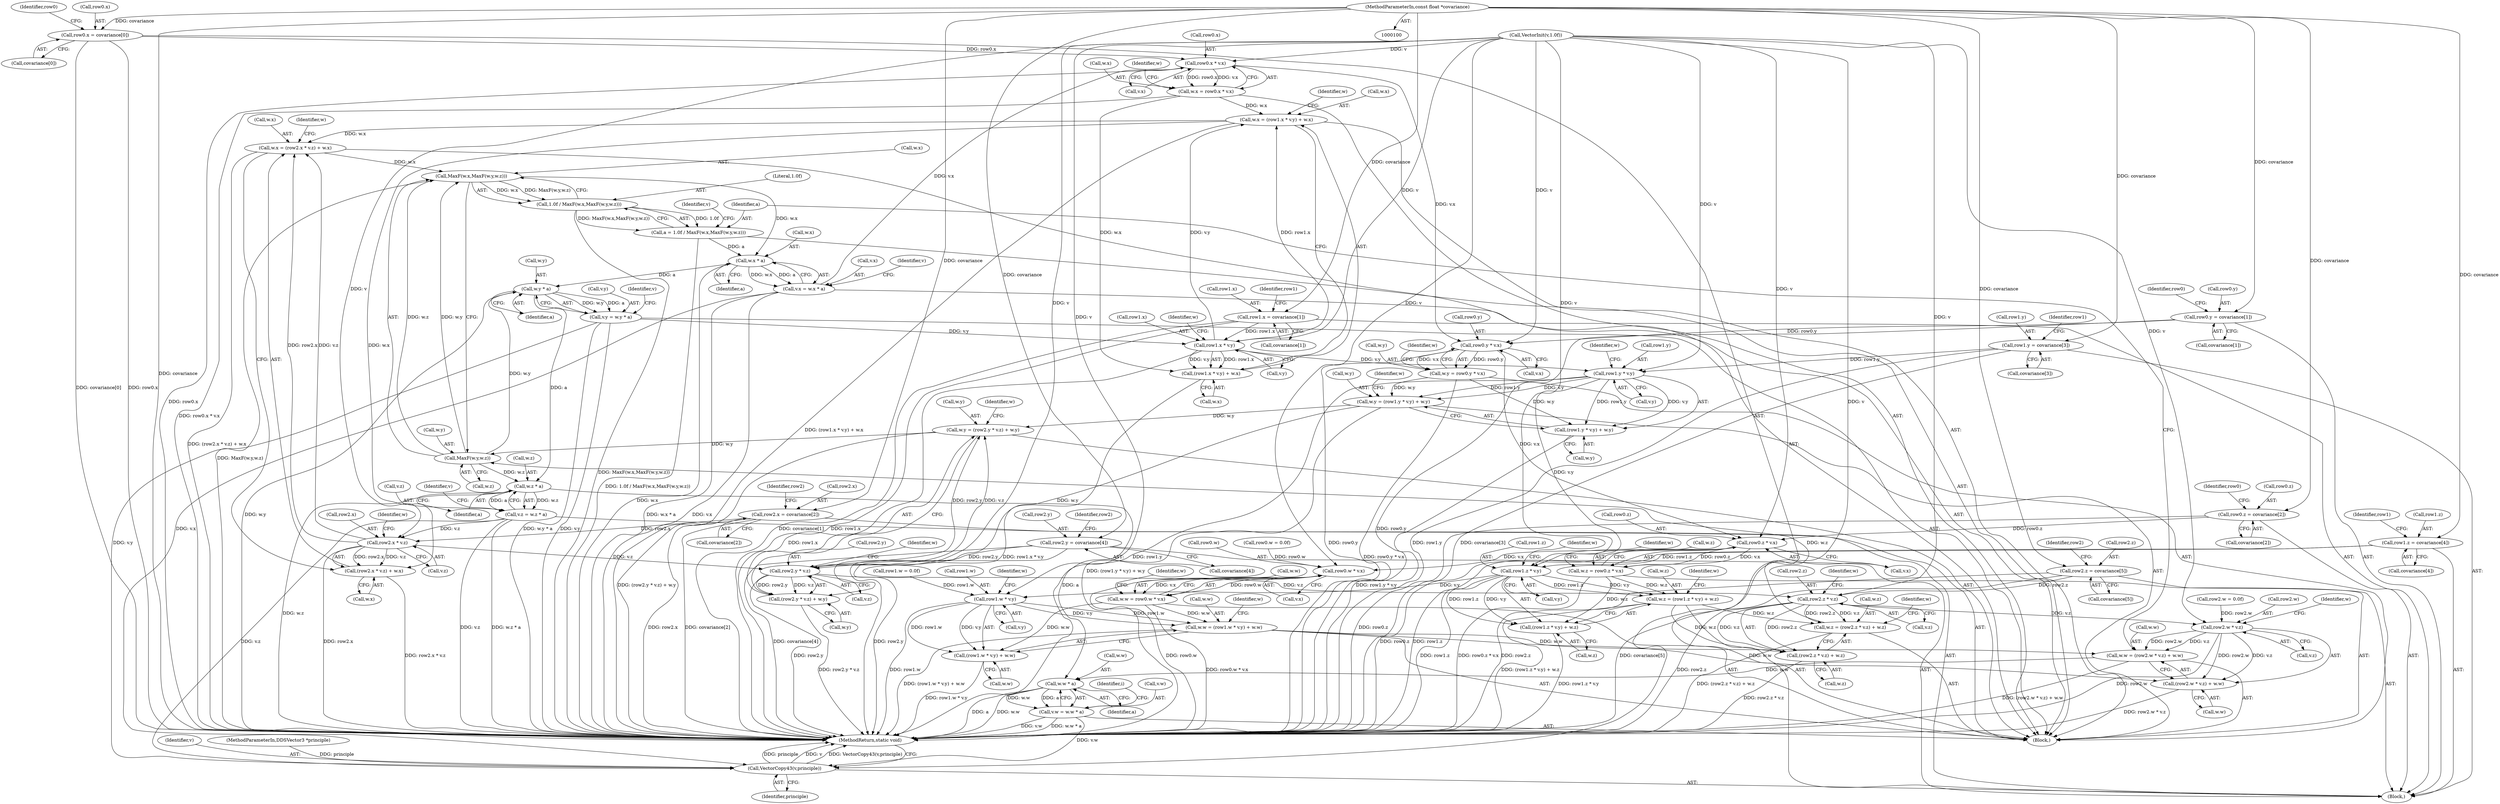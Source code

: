 digraph "1_ImageMagick_d7325bac173492b358417a0ad49fabad44447d52@pointer" {
"1000101" [label="(MethodParameterIn,const float *covariance)"];
"1000109" [label="(Call,row0.x = covariance[0])"];
"1000206" [label="(Call,row0.x * v.x)"];
"1000202" [label="(Call,w.x = row0.x * v.x)"];
"1000246" [label="(Call,w.x = (row1.x * v.y) + w.x)"];
"1000306" [label="(Call,w.x = (row2.x * v.z) + w.x)"];
"1000370" [label="(Call,MaxF(w.x,MaxF(w.y,w.z)))"];
"1000368" [label="(Call,1.0f / MaxF(w.x,MaxF(w.y,w.z)))"];
"1000366" [label="(Call,a = 1.0f / MaxF(w.x,MaxF(w.y,w.z)))"];
"1000385" [label="(Call,w.x * a)"];
"1000381" [label="(Call,v.x = w.x * a)"];
"1000417" [label="(Call,VectorCopy43(v,principle))"];
"1000394" [label="(Call,w.y * a)"];
"1000390" [label="(Call,v.y = w.y * a)"];
"1000251" [label="(Call,row1.x * v.y)"];
"1000250" [label="(Call,(row1.x * v.y) + w.x)"];
"1000266" [label="(Call,row1.y * v.y)"];
"1000261" [label="(Call,w.y = (row1.y * v.y) + w.y)"];
"1000321" [label="(Call,w.y = (row2.y * v.z) + w.y)"];
"1000374" [label="(Call,MaxF(w.y,w.z))"];
"1000403" [label="(Call,w.z * a)"];
"1000399" [label="(Call,v.z = w.z * a)"];
"1000311" [label="(Call,row2.x * v.z)"];
"1000310" [label="(Call,(row2.x * v.z) + w.x)"];
"1000326" [label="(Call,row2.y * v.z)"];
"1000325" [label="(Call,(row2.y * v.z) + w.y)"];
"1000341" [label="(Call,row2.z * v.z)"];
"1000336" [label="(Call,w.z = (row2.z * v.z) + w.z)"];
"1000340" [label="(Call,(row2.z * v.z) + w.z)"];
"1000356" [label="(Call,row2.w * v.z)"];
"1000351" [label="(Call,w.w = (row2.w * v.z) + w.w)"];
"1000412" [label="(Call,w.w * a)"];
"1000408" [label="(Call,v.w = w.w * a)"];
"1000355" [label="(Call,(row2.w * v.z) + w.w)"];
"1000265" [label="(Call,(row1.y * v.y) + w.y)"];
"1000281" [label="(Call,row1.z * v.y)"];
"1000276" [label="(Call,w.z = (row1.z * v.y) + w.z)"];
"1000280" [label="(Call,(row1.z * v.y) + w.z)"];
"1000296" [label="(Call,row1.w * v.y)"];
"1000291" [label="(Call,w.w = (row1.w * v.y) + w.w)"];
"1000295" [label="(Call,(row1.w * v.y) + w.w)"];
"1000217" [label="(Call,row0.y * v.x)"];
"1000213" [label="(Call,w.y = row0.y * v.x)"];
"1000228" [label="(Call,row0.z * v.x)"];
"1000224" [label="(Call,w.z = row0.z * v.x)"];
"1000239" [label="(Call,row0.w * v.x)"];
"1000235" [label="(Call,w.w = row0.w * v.x)"];
"1000116" [label="(Call,row0.y = covariance[1])"];
"1000123" [label="(Call,row0.z = covariance[2])"];
"1000135" [label="(Call,row1.x = covariance[1])"];
"1000142" [label="(Call,row1.y = covariance[3])"];
"1000149" [label="(Call,row1.z = covariance[4])"];
"1000161" [label="(Call,row2.x = covariance[2])"];
"1000168" [label="(Call,row2.y = covariance[4])"];
"1000175" [label="(Call,row2.z = covariance[5])"];
"1000224" [label="(Call,w.z = row0.z * v.x)"];
"1000400" [label="(Call,v.z)"];
"1000124" [label="(Call,row0.z)"];
"1000177" [label="(Identifier,row2)"];
"1000385" [label="(Call,w.x * a)"];
"1000226" [label="(Identifier,w)"];
"1000277" [label="(Call,w.z)"];
"1000420" [label="(MethodReturn,static void)"];
"1000118" [label="(Identifier,row0)"];
"1000367" [label="(Identifier,a)"];
"1000252" [label="(Call,row1.x)"];
"1000416" [label="(Identifier,a)"];
"1000203" [label="(Call,w.x)"];
"1000399" [label="(Call,v.z = w.z * a)"];
"1000386" [label="(Call,w.x)"];
"1000357" [label="(Call,row2.w)"];
"1000187" [label="(Call,VectorInit(v,1.0f))"];
"1000250" [label="(Call,(row1.x * v.y) + w.x)"];
"1000417" [label="(Call,VectorCopy43(v,principle))"];
"1000369" [label="(Literal,1.0f)"];
"1000127" [label="(Call,covariance[2])"];
"1000364" [label="(Identifier,w)"];
"1000213" [label="(Call,w.y = row0.y * v.x)"];
"1000375" [label="(Call,w.y)"];
"1000135" [label="(Call,row1.x = covariance[1])"];
"1000139" [label="(Call,covariance[1])"];
"1000175" [label="(Call,row2.z = covariance[5])"];
"1000371" [label="(Call,w.x)"];
"1000312" [label="(Call,row2.x)"];
"1000297" [label="(Call,row1.w)"];
"1000109" [label="(Call,row0.x = covariance[0])"];
"1000132" [label="(Identifier,row0)"];
"1000325" [label="(Call,(row2.y * v.z) + w.y)"];
"1000225" [label="(Call,w.z)"];
"1000308" [label="(Identifier,w)"];
"1000355" [label="(Call,(row2.w * v.z) + w.w)"];
"1000172" [label="(Call,covariance[4])"];
"1000246" [label="(Call,w.x = (row1.x * v.y) + w.x)"];
"1000404" [label="(Call,w.z)"];
"1000322" [label="(Call,w.y)"];
"1000179" [label="(Call,covariance[5])"];
"1000270" [label="(Call,v.y)"];
"1000199" [label="(Block,)"];
"1000165" [label="(Call,covariance[2])"];
"1000116" [label="(Call,row0.y = covariance[1])"];
"1000258" [label="(Call,w.x)"];
"1000330" [label="(Call,v.z)"];
"1000336" [label="(Call,w.z = (row2.z * v.z) + w.z)"];
"1000265" [label="(Call,(row1.y * v.y) + w.y)"];
"1000366" [label="(Call,a = 1.0f / MaxF(w.x,MaxF(w.y,w.z)))"];
"1000168" [label="(Call,row2.y = covariance[4])"];
"1000123" [label="(Call,row0.z = covariance[2])"];
"1000381" [label="(Call,v.x = w.x * a)"];
"1000333" [label="(Call,w.y)"];
"1000198" [label="(Identifier,i)"];
"1000261" [label="(Call,w.y = (row1.y * v.y) + w.y)"];
"1000120" [label="(Call,covariance[1])"];
"1000162" [label="(Call,row2.x)"];
"1000217" [label="(Call,row0.y * v.x)"];
"1000418" [label="(Identifier,v)"];
"1000327" [label="(Call,row2.y)"];
"1000392" [label="(Identifier,v)"];
"1000419" [label="(Identifier,principle)"];
"1000341" [label="(Call,row2.z * v.z)"];
"1000410" [label="(Identifier,v)"];
"1000229" [label="(Call,row0.z)"];
"1000144" [label="(Identifier,row1)"];
"1000345" [label="(Call,v.z)"];
"1000259" [label="(Identifier,w)"];
"1000117" [label="(Call,row0.y)"];
"1000382" [label="(Call,v.x)"];
"1000235" [label="(Call,w.w = row0.w * v.x)"];
"1000306" [label="(Call,w.x = (row2.x * v.z) + w.x)"];
"1000323" [label="(Identifier,w)"];
"1000326" [label="(Call,row2.y * v.z)"];
"1000352" [label="(Call,w.w)"];
"1000282" [label="(Call,row1.z)"];
"1000228" [label="(Call,row0.z * v.x)"];
"1000102" [label="(MethodParameterIn,DDSVector3 *principle)"];
"1000153" [label="(Call,covariance[4])"];
"1000300" [label="(Call,v.y)"];
"1000303" [label="(Call,w.w)"];
"1000412" [label="(Call,w.w * a)"];
"1000232" [label="(Call,v.x)"];
"1000334" [label="(Identifier,w)"];
"1000151" [label="(Identifier,row1)"];
"1000169" [label="(Call,row2.y)"];
"1000263" [label="(Identifier,w)"];
"1000143" [label="(Call,row1.y)"];
"1000161" [label="(Call,row2.x = covariance[2])"];
"1000267" [label="(Call,row1.y)"];
"1000409" [label="(Call,v.w)"];
"1000285" [label="(Call,v.y)"];
"1000291" [label="(Call,w.w = (row1.w * v.y) + w.w)"];
"1000184" [label="(Identifier,row2)"];
"1000383" [label="(Identifier,v)"];
"1000342" [label="(Call,row2.z)"];
"1000337" [label="(Call,w.z)"];
"1000142" [label="(Call,row1.y = covariance[3])"];
"1000292" [label="(Call,w.w)"];
"1000110" [label="(Call,row0.x)"];
"1000266" [label="(Call,row1.y * v.y)"];
"1000315" [label="(Call,v.z)"];
"1000240" [label="(Call,row0.w)"];
"1000248" [label="(Identifier,w)"];
"1000374" [label="(Call,MaxF(w.y,w.z))"];
"1000318" [label="(Call,w.x)"];
"1000363" [label="(Call,w.w)"];
"1000176" [label="(Call,row2.z)"];
"1000407" [label="(Identifier,a)"];
"1000170" [label="(Identifier,row2)"];
"1000146" [label="(Call,covariance[3])"];
"1000351" [label="(Call,w.w = (row2.w * v.z) + w.w)"];
"1000101" [label="(MethodParameterIn,const float *covariance)"];
"1000158" [label="(Identifier,row1)"];
"1000349" [label="(Identifier,w)"];
"1000149" [label="(Call,row1.z = covariance[4])"];
"1000293" [label="(Identifier,w)"];
"1000304" [label="(Identifier,w)"];
"1000401" [label="(Identifier,v)"];
"1000394" [label="(Call,w.y * a)"];
"1000207" [label="(Call,row0.x)"];
"1000276" [label="(Call,w.z = (row1.z * v.y) + w.z)"];
"1000391" [label="(Call,v.y)"];
"1000262" [label="(Call,w.y)"];
"1000255" [label="(Call,v.y)"];
"1000288" [label="(Call,w.z)"];
"1000338" [label="(Identifier,w)"];
"1000378" [label="(Call,w.z)"];
"1000289" [label="(Identifier,w)"];
"1000156" [label="(Call,row1.w = 0.0f)"];
"1000280" [label="(Call,(row1.z * v.y) + w.z)"];
"1000239" [label="(Call,row0.w * v.x)"];
"1000348" [label="(Call,w.z)"];
"1000321" [label="(Call,w.y = (row2.y * v.z) + w.y)"];
"1000150" [label="(Call,row1.z)"];
"1000218" [label="(Call,row0.y)"];
"1000389" [label="(Identifier,a)"];
"1000210" [label="(Call,v.x)"];
"1000368" [label="(Call,1.0f / MaxF(w.x,MaxF(w.y,w.z)))"];
"1000390" [label="(Call,v.y = w.y * a)"];
"1000295" [label="(Call,(row1.w * v.y) + w.w)"];
"1000296" [label="(Call,row1.w * v.y)"];
"1000125" [label="(Identifier,row0)"];
"1000247" [label="(Call,w.x)"];
"1000182" [label="(Call,row2.w = 0.0f)"];
"1000251" [label="(Call,row1.x * v.y)"];
"1000408" [label="(Call,v.w = w.w * a)"];
"1000311" [label="(Call,row2.x * v.z)"];
"1000395" [label="(Call,w.y)"];
"1000214" [label="(Call,w.y)"];
"1000130" [label="(Call,row0.w = 0.0f)"];
"1000281" [label="(Call,row1.z * v.y)"];
"1000236" [label="(Call,w.w)"];
"1000370" [label="(Call,MaxF(w.x,MaxF(w.y,w.z)))"];
"1000413" [label="(Call,w.w)"];
"1000103" [label="(Block,)"];
"1000273" [label="(Call,w.y)"];
"1000356" [label="(Call,row2.w * v.z)"];
"1000221" [label="(Call,v.x)"];
"1000215" [label="(Identifier,w)"];
"1000237" [label="(Identifier,w)"];
"1000206" [label="(Call,row0.x * v.x)"];
"1000319" [label="(Identifier,w)"];
"1000113" [label="(Call,covariance[0])"];
"1000243" [label="(Call,v.x)"];
"1000340" [label="(Call,(row2.z * v.z) + w.z)"];
"1000398" [label="(Identifier,a)"];
"1000360" [label="(Call,v.z)"];
"1000278" [label="(Identifier,w)"];
"1000307" [label="(Call,w.x)"];
"1000353" [label="(Identifier,w)"];
"1000202" [label="(Call,w.x = row0.x * v.x)"];
"1000403" [label="(Call,w.z * a)"];
"1000274" [label="(Identifier,w)"];
"1000310" [label="(Call,(row2.x * v.z) + w.x)"];
"1000136" [label="(Call,row1.x)"];
"1000101" -> "1000100"  [label="AST: "];
"1000101" -> "1000420"  [label="DDG: covariance"];
"1000101" -> "1000109"  [label="DDG: covariance"];
"1000101" -> "1000116"  [label="DDG: covariance"];
"1000101" -> "1000123"  [label="DDG: covariance"];
"1000101" -> "1000135"  [label="DDG: covariance"];
"1000101" -> "1000142"  [label="DDG: covariance"];
"1000101" -> "1000149"  [label="DDG: covariance"];
"1000101" -> "1000161"  [label="DDG: covariance"];
"1000101" -> "1000168"  [label="DDG: covariance"];
"1000101" -> "1000175"  [label="DDG: covariance"];
"1000109" -> "1000103"  [label="AST: "];
"1000109" -> "1000113"  [label="CFG: "];
"1000110" -> "1000109"  [label="AST: "];
"1000113" -> "1000109"  [label="AST: "];
"1000118" -> "1000109"  [label="CFG: "];
"1000109" -> "1000420"  [label="DDG: covariance[0]"];
"1000109" -> "1000420"  [label="DDG: row0.x"];
"1000109" -> "1000206"  [label="DDG: row0.x"];
"1000206" -> "1000202"  [label="AST: "];
"1000206" -> "1000210"  [label="CFG: "];
"1000207" -> "1000206"  [label="AST: "];
"1000210" -> "1000206"  [label="AST: "];
"1000202" -> "1000206"  [label="CFG: "];
"1000206" -> "1000420"  [label="DDG: row0.x"];
"1000206" -> "1000202"  [label="DDG: row0.x"];
"1000206" -> "1000202"  [label="DDG: v.x"];
"1000187" -> "1000206"  [label="DDG: v"];
"1000381" -> "1000206"  [label="DDG: v.x"];
"1000206" -> "1000217"  [label="DDG: v.x"];
"1000202" -> "1000199"  [label="AST: "];
"1000203" -> "1000202"  [label="AST: "];
"1000215" -> "1000202"  [label="CFG: "];
"1000202" -> "1000420"  [label="DDG: row0.x * v.x"];
"1000202" -> "1000246"  [label="DDG: w.x"];
"1000202" -> "1000250"  [label="DDG: w.x"];
"1000246" -> "1000199"  [label="AST: "];
"1000246" -> "1000250"  [label="CFG: "];
"1000247" -> "1000246"  [label="AST: "];
"1000250" -> "1000246"  [label="AST: "];
"1000263" -> "1000246"  [label="CFG: "];
"1000246" -> "1000420"  [label="DDG: (row1.x * v.y) + w.x"];
"1000251" -> "1000246"  [label="DDG: row1.x"];
"1000251" -> "1000246"  [label="DDG: v.y"];
"1000246" -> "1000306"  [label="DDG: w.x"];
"1000246" -> "1000310"  [label="DDG: w.x"];
"1000306" -> "1000199"  [label="AST: "];
"1000306" -> "1000310"  [label="CFG: "];
"1000307" -> "1000306"  [label="AST: "];
"1000310" -> "1000306"  [label="AST: "];
"1000323" -> "1000306"  [label="CFG: "];
"1000306" -> "1000420"  [label="DDG: (row2.x * v.z) + w.x"];
"1000311" -> "1000306"  [label="DDG: row2.x"];
"1000311" -> "1000306"  [label="DDG: v.z"];
"1000306" -> "1000370"  [label="DDG: w.x"];
"1000370" -> "1000368"  [label="AST: "];
"1000370" -> "1000374"  [label="CFG: "];
"1000371" -> "1000370"  [label="AST: "];
"1000374" -> "1000370"  [label="AST: "];
"1000368" -> "1000370"  [label="CFG: "];
"1000370" -> "1000420"  [label="DDG: MaxF(w.y,w.z)"];
"1000370" -> "1000368"  [label="DDG: w.x"];
"1000370" -> "1000368"  [label="DDG: MaxF(w.y,w.z)"];
"1000374" -> "1000370"  [label="DDG: w.y"];
"1000374" -> "1000370"  [label="DDG: w.z"];
"1000370" -> "1000385"  [label="DDG: w.x"];
"1000368" -> "1000366"  [label="AST: "];
"1000369" -> "1000368"  [label="AST: "];
"1000366" -> "1000368"  [label="CFG: "];
"1000368" -> "1000420"  [label="DDG: MaxF(w.x,MaxF(w.y,w.z))"];
"1000368" -> "1000366"  [label="DDG: 1.0f"];
"1000368" -> "1000366"  [label="DDG: MaxF(w.x,MaxF(w.y,w.z))"];
"1000366" -> "1000199"  [label="AST: "];
"1000367" -> "1000366"  [label="AST: "];
"1000383" -> "1000366"  [label="CFG: "];
"1000366" -> "1000420"  [label="DDG: 1.0f / MaxF(w.x,MaxF(w.y,w.z))"];
"1000366" -> "1000385"  [label="DDG: a"];
"1000385" -> "1000381"  [label="AST: "];
"1000385" -> "1000389"  [label="CFG: "];
"1000386" -> "1000385"  [label="AST: "];
"1000389" -> "1000385"  [label="AST: "];
"1000381" -> "1000385"  [label="CFG: "];
"1000385" -> "1000420"  [label="DDG: w.x"];
"1000385" -> "1000381"  [label="DDG: w.x"];
"1000385" -> "1000381"  [label="DDG: a"];
"1000385" -> "1000394"  [label="DDG: a"];
"1000381" -> "1000199"  [label="AST: "];
"1000382" -> "1000381"  [label="AST: "];
"1000392" -> "1000381"  [label="CFG: "];
"1000381" -> "1000420"  [label="DDG: v.x"];
"1000381" -> "1000420"  [label="DDG: w.x * a"];
"1000381" -> "1000417"  [label="DDG: v.x"];
"1000417" -> "1000103"  [label="AST: "];
"1000417" -> "1000419"  [label="CFG: "];
"1000418" -> "1000417"  [label="AST: "];
"1000419" -> "1000417"  [label="AST: "];
"1000420" -> "1000417"  [label="CFG: "];
"1000417" -> "1000420"  [label="DDG: principle"];
"1000417" -> "1000420"  [label="DDG: v"];
"1000417" -> "1000420"  [label="DDG: VectorCopy43(v,principle)"];
"1000187" -> "1000417"  [label="DDG: v"];
"1000408" -> "1000417"  [label="DDG: v.w"];
"1000399" -> "1000417"  [label="DDG: v.z"];
"1000390" -> "1000417"  [label="DDG: v.y"];
"1000102" -> "1000417"  [label="DDG: principle"];
"1000394" -> "1000390"  [label="AST: "];
"1000394" -> "1000398"  [label="CFG: "];
"1000395" -> "1000394"  [label="AST: "];
"1000398" -> "1000394"  [label="AST: "];
"1000390" -> "1000394"  [label="CFG: "];
"1000394" -> "1000420"  [label="DDG: w.y"];
"1000394" -> "1000390"  [label="DDG: w.y"];
"1000394" -> "1000390"  [label="DDG: a"];
"1000374" -> "1000394"  [label="DDG: w.y"];
"1000394" -> "1000403"  [label="DDG: a"];
"1000390" -> "1000199"  [label="AST: "];
"1000391" -> "1000390"  [label="AST: "];
"1000401" -> "1000390"  [label="CFG: "];
"1000390" -> "1000420"  [label="DDG: w.y * a"];
"1000390" -> "1000420"  [label="DDG: v.y"];
"1000390" -> "1000251"  [label="DDG: v.y"];
"1000251" -> "1000250"  [label="AST: "];
"1000251" -> "1000255"  [label="CFG: "];
"1000252" -> "1000251"  [label="AST: "];
"1000255" -> "1000251"  [label="AST: "];
"1000259" -> "1000251"  [label="CFG: "];
"1000251" -> "1000420"  [label="DDG: row1.x"];
"1000251" -> "1000250"  [label="DDG: row1.x"];
"1000251" -> "1000250"  [label="DDG: v.y"];
"1000135" -> "1000251"  [label="DDG: row1.x"];
"1000187" -> "1000251"  [label="DDG: v"];
"1000251" -> "1000266"  [label="DDG: v.y"];
"1000250" -> "1000258"  [label="CFG: "];
"1000258" -> "1000250"  [label="AST: "];
"1000250" -> "1000420"  [label="DDG: row1.x * v.y"];
"1000266" -> "1000265"  [label="AST: "];
"1000266" -> "1000270"  [label="CFG: "];
"1000267" -> "1000266"  [label="AST: "];
"1000270" -> "1000266"  [label="AST: "];
"1000274" -> "1000266"  [label="CFG: "];
"1000266" -> "1000420"  [label="DDG: row1.y"];
"1000266" -> "1000261"  [label="DDG: row1.y"];
"1000266" -> "1000261"  [label="DDG: v.y"];
"1000266" -> "1000265"  [label="DDG: row1.y"];
"1000266" -> "1000265"  [label="DDG: v.y"];
"1000142" -> "1000266"  [label="DDG: row1.y"];
"1000187" -> "1000266"  [label="DDG: v"];
"1000266" -> "1000281"  [label="DDG: v.y"];
"1000261" -> "1000199"  [label="AST: "];
"1000261" -> "1000265"  [label="CFG: "];
"1000262" -> "1000261"  [label="AST: "];
"1000265" -> "1000261"  [label="AST: "];
"1000278" -> "1000261"  [label="CFG: "];
"1000261" -> "1000420"  [label="DDG: (row1.y * v.y) + w.y"];
"1000213" -> "1000261"  [label="DDG: w.y"];
"1000261" -> "1000321"  [label="DDG: w.y"];
"1000261" -> "1000325"  [label="DDG: w.y"];
"1000321" -> "1000199"  [label="AST: "];
"1000321" -> "1000325"  [label="CFG: "];
"1000322" -> "1000321"  [label="AST: "];
"1000325" -> "1000321"  [label="AST: "];
"1000338" -> "1000321"  [label="CFG: "];
"1000321" -> "1000420"  [label="DDG: (row2.y * v.z) + w.y"];
"1000326" -> "1000321"  [label="DDG: row2.y"];
"1000326" -> "1000321"  [label="DDG: v.z"];
"1000321" -> "1000374"  [label="DDG: w.y"];
"1000374" -> "1000378"  [label="CFG: "];
"1000375" -> "1000374"  [label="AST: "];
"1000378" -> "1000374"  [label="AST: "];
"1000336" -> "1000374"  [label="DDG: w.z"];
"1000374" -> "1000403"  [label="DDG: w.z"];
"1000403" -> "1000399"  [label="AST: "];
"1000403" -> "1000407"  [label="CFG: "];
"1000404" -> "1000403"  [label="AST: "];
"1000407" -> "1000403"  [label="AST: "];
"1000399" -> "1000403"  [label="CFG: "];
"1000403" -> "1000420"  [label="DDG: w.z"];
"1000403" -> "1000399"  [label="DDG: w.z"];
"1000403" -> "1000399"  [label="DDG: a"];
"1000403" -> "1000412"  [label="DDG: a"];
"1000399" -> "1000199"  [label="AST: "];
"1000400" -> "1000399"  [label="AST: "];
"1000410" -> "1000399"  [label="CFG: "];
"1000399" -> "1000420"  [label="DDG: w.z * a"];
"1000399" -> "1000420"  [label="DDG: v.z"];
"1000399" -> "1000311"  [label="DDG: v.z"];
"1000311" -> "1000310"  [label="AST: "];
"1000311" -> "1000315"  [label="CFG: "];
"1000312" -> "1000311"  [label="AST: "];
"1000315" -> "1000311"  [label="AST: "];
"1000319" -> "1000311"  [label="CFG: "];
"1000311" -> "1000420"  [label="DDG: row2.x"];
"1000311" -> "1000310"  [label="DDG: row2.x"];
"1000311" -> "1000310"  [label="DDG: v.z"];
"1000161" -> "1000311"  [label="DDG: row2.x"];
"1000187" -> "1000311"  [label="DDG: v"];
"1000311" -> "1000326"  [label="DDG: v.z"];
"1000310" -> "1000318"  [label="CFG: "];
"1000318" -> "1000310"  [label="AST: "];
"1000310" -> "1000420"  [label="DDG: row2.x * v.z"];
"1000326" -> "1000325"  [label="AST: "];
"1000326" -> "1000330"  [label="CFG: "];
"1000327" -> "1000326"  [label="AST: "];
"1000330" -> "1000326"  [label="AST: "];
"1000334" -> "1000326"  [label="CFG: "];
"1000326" -> "1000420"  [label="DDG: row2.y"];
"1000326" -> "1000325"  [label="DDG: row2.y"];
"1000326" -> "1000325"  [label="DDG: v.z"];
"1000168" -> "1000326"  [label="DDG: row2.y"];
"1000187" -> "1000326"  [label="DDG: v"];
"1000326" -> "1000341"  [label="DDG: v.z"];
"1000325" -> "1000333"  [label="CFG: "];
"1000333" -> "1000325"  [label="AST: "];
"1000325" -> "1000420"  [label="DDG: row2.y * v.z"];
"1000341" -> "1000340"  [label="AST: "];
"1000341" -> "1000345"  [label="CFG: "];
"1000342" -> "1000341"  [label="AST: "];
"1000345" -> "1000341"  [label="AST: "];
"1000349" -> "1000341"  [label="CFG: "];
"1000341" -> "1000420"  [label="DDG: row2.z"];
"1000341" -> "1000336"  [label="DDG: row2.z"];
"1000341" -> "1000336"  [label="DDG: v.z"];
"1000341" -> "1000340"  [label="DDG: row2.z"];
"1000341" -> "1000340"  [label="DDG: v.z"];
"1000175" -> "1000341"  [label="DDG: row2.z"];
"1000187" -> "1000341"  [label="DDG: v"];
"1000341" -> "1000356"  [label="DDG: v.z"];
"1000336" -> "1000199"  [label="AST: "];
"1000336" -> "1000340"  [label="CFG: "];
"1000337" -> "1000336"  [label="AST: "];
"1000340" -> "1000336"  [label="AST: "];
"1000353" -> "1000336"  [label="CFG: "];
"1000336" -> "1000420"  [label="DDG: (row2.z * v.z) + w.z"];
"1000276" -> "1000336"  [label="DDG: w.z"];
"1000340" -> "1000348"  [label="CFG: "];
"1000348" -> "1000340"  [label="AST: "];
"1000340" -> "1000420"  [label="DDG: row2.z * v.z"];
"1000276" -> "1000340"  [label="DDG: w.z"];
"1000356" -> "1000355"  [label="AST: "];
"1000356" -> "1000360"  [label="CFG: "];
"1000357" -> "1000356"  [label="AST: "];
"1000360" -> "1000356"  [label="AST: "];
"1000364" -> "1000356"  [label="CFG: "];
"1000356" -> "1000420"  [label="DDG: row2.w"];
"1000356" -> "1000351"  [label="DDG: row2.w"];
"1000356" -> "1000351"  [label="DDG: v.z"];
"1000356" -> "1000355"  [label="DDG: row2.w"];
"1000356" -> "1000355"  [label="DDG: v.z"];
"1000182" -> "1000356"  [label="DDG: row2.w"];
"1000187" -> "1000356"  [label="DDG: v"];
"1000351" -> "1000199"  [label="AST: "];
"1000351" -> "1000355"  [label="CFG: "];
"1000352" -> "1000351"  [label="AST: "];
"1000355" -> "1000351"  [label="AST: "];
"1000367" -> "1000351"  [label="CFG: "];
"1000351" -> "1000420"  [label="DDG: (row2.w * v.z) + w.w"];
"1000291" -> "1000351"  [label="DDG: w.w"];
"1000351" -> "1000412"  [label="DDG: w.w"];
"1000412" -> "1000408"  [label="AST: "];
"1000412" -> "1000416"  [label="CFG: "];
"1000413" -> "1000412"  [label="AST: "];
"1000416" -> "1000412"  [label="AST: "];
"1000408" -> "1000412"  [label="CFG: "];
"1000412" -> "1000420"  [label="DDG: w.w"];
"1000412" -> "1000420"  [label="DDG: a"];
"1000412" -> "1000408"  [label="DDG: w.w"];
"1000412" -> "1000408"  [label="DDG: a"];
"1000408" -> "1000199"  [label="AST: "];
"1000409" -> "1000408"  [label="AST: "];
"1000198" -> "1000408"  [label="CFG: "];
"1000408" -> "1000420"  [label="DDG: v.w"];
"1000408" -> "1000420"  [label="DDG: w.w * a"];
"1000355" -> "1000363"  [label="CFG: "];
"1000363" -> "1000355"  [label="AST: "];
"1000355" -> "1000420"  [label="DDG: row2.w * v.z"];
"1000291" -> "1000355"  [label="DDG: w.w"];
"1000265" -> "1000273"  [label="CFG: "];
"1000273" -> "1000265"  [label="AST: "];
"1000265" -> "1000420"  [label="DDG: row1.y * v.y"];
"1000213" -> "1000265"  [label="DDG: w.y"];
"1000281" -> "1000280"  [label="AST: "];
"1000281" -> "1000285"  [label="CFG: "];
"1000282" -> "1000281"  [label="AST: "];
"1000285" -> "1000281"  [label="AST: "];
"1000289" -> "1000281"  [label="CFG: "];
"1000281" -> "1000420"  [label="DDG: row1.z"];
"1000281" -> "1000276"  [label="DDG: row1.z"];
"1000281" -> "1000276"  [label="DDG: v.y"];
"1000281" -> "1000280"  [label="DDG: row1.z"];
"1000281" -> "1000280"  [label="DDG: v.y"];
"1000149" -> "1000281"  [label="DDG: row1.z"];
"1000187" -> "1000281"  [label="DDG: v"];
"1000281" -> "1000296"  [label="DDG: v.y"];
"1000276" -> "1000199"  [label="AST: "];
"1000276" -> "1000280"  [label="CFG: "];
"1000277" -> "1000276"  [label="AST: "];
"1000280" -> "1000276"  [label="AST: "];
"1000293" -> "1000276"  [label="CFG: "];
"1000276" -> "1000420"  [label="DDG: (row1.z * v.y) + w.z"];
"1000224" -> "1000276"  [label="DDG: w.z"];
"1000280" -> "1000288"  [label="CFG: "];
"1000288" -> "1000280"  [label="AST: "];
"1000280" -> "1000420"  [label="DDG: row1.z * v.y"];
"1000224" -> "1000280"  [label="DDG: w.z"];
"1000296" -> "1000295"  [label="AST: "];
"1000296" -> "1000300"  [label="CFG: "];
"1000297" -> "1000296"  [label="AST: "];
"1000300" -> "1000296"  [label="AST: "];
"1000304" -> "1000296"  [label="CFG: "];
"1000296" -> "1000420"  [label="DDG: row1.w"];
"1000296" -> "1000291"  [label="DDG: row1.w"];
"1000296" -> "1000291"  [label="DDG: v.y"];
"1000296" -> "1000295"  [label="DDG: row1.w"];
"1000296" -> "1000295"  [label="DDG: v.y"];
"1000156" -> "1000296"  [label="DDG: row1.w"];
"1000187" -> "1000296"  [label="DDG: v"];
"1000291" -> "1000199"  [label="AST: "];
"1000291" -> "1000295"  [label="CFG: "];
"1000292" -> "1000291"  [label="AST: "];
"1000295" -> "1000291"  [label="AST: "];
"1000308" -> "1000291"  [label="CFG: "];
"1000291" -> "1000420"  [label="DDG: (row1.w * v.y) + w.w"];
"1000235" -> "1000291"  [label="DDG: w.w"];
"1000295" -> "1000303"  [label="CFG: "];
"1000303" -> "1000295"  [label="AST: "];
"1000295" -> "1000420"  [label="DDG: row1.w * v.y"];
"1000235" -> "1000295"  [label="DDG: w.w"];
"1000217" -> "1000213"  [label="AST: "];
"1000217" -> "1000221"  [label="CFG: "];
"1000218" -> "1000217"  [label="AST: "];
"1000221" -> "1000217"  [label="AST: "];
"1000213" -> "1000217"  [label="CFG: "];
"1000217" -> "1000420"  [label="DDG: row0.y"];
"1000217" -> "1000213"  [label="DDG: row0.y"];
"1000217" -> "1000213"  [label="DDG: v.x"];
"1000116" -> "1000217"  [label="DDG: row0.y"];
"1000187" -> "1000217"  [label="DDG: v"];
"1000217" -> "1000228"  [label="DDG: v.x"];
"1000213" -> "1000199"  [label="AST: "];
"1000214" -> "1000213"  [label="AST: "];
"1000226" -> "1000213"  [label="CFG: "];
"1000213" -> "1000420"  [label="DDG: row0.y * v.x"];
"1000228" -> "1000224"  [label="AST: "];
"1000228" -> "1000232"  [label="CFG: "];
"1000229" -> "1000228"  [label="AST: "];
"1000232" -> "1000228"  [label="AST: "];
"1000224" -> "1000228"  [label="CFG: "];
"1000228" -> "1000420"  [label="DDG: row0.z"];
"1000228" -> "1000224"  [label="DDG: row0.z"];
"1000228" -> "1000224"  [label="DDG: v.x"];
"1000123" -> "1000228"  [label="DDG: row0.z"];
"1000187" -> "1000228"  [label="DDG: v"];
"1000228" -> "1000239"  [label="DDG: v.x"];
"1000224" -> "1000199"  [label="AST: "];
"1000225" -> "1000224"  [label="AST: "];
"1000237" -> "1000224"  [label="CFG: "];
"1000224" -> "1000420"  [label="DDG: row0.z * v.x"];
"1000239" -> "1000235"  [label="AST: "];
"1000239" -> "1000243"  [label="CFG: "];
"1000240" -> "1000239"  [label="AST: "];
"1000243" -> "1000239"  [label="AST: "];
"1000235" -> "1000239"  [label="CFG: "];
"1000239" -> "1000420"  [label="DDG: row0.w"];
"1000239" -> "1000235"  [label="DDG: row0.w"];
"1000239" -> "1000235"  [label="DDG: v.x"];
"1000130" -> "1000239"  [label="DDG: row0.w"];
"1000187" -> "1000239"  [label="DDG: v"];
"1000235" -> "1000199"  [label="AST: "];
"1000236" -> "1000235"  [label="AST: "];
"1000248" -> "1000235"  [label="CFG: "];
"1000235" -> "1000420"  [label="DDG: row0.w * v.x"];
"1000116" -> "1000103"  [label="AST: "];
"1000116" -> "1000120"  [label="CFG: "];
"1000117" -> "1000116"  [label="AST: "];
"1000120" -> "1000116"  [label="AST: "];
"1000125" -> "1000116"  [label="CFG: "];
"1000116" -> "1000420"  [label="DDG: row0.y"];
"1000123" -> "1000103"  [label="AST: "];
"1000123" -> "1000127"  [label="CFG: "];
"1000124" -> "1000123"  [label="AST: "];
"1000127" -> "1000123"  [label="AST: "];
"1000132" -> "1000123"  [label="CFG: "];
"1000123" -> "1000420"  [label="DDG: row0.z"];
"1000135" -> "1000103"  [label="AST: "];
"1000135" -> "1000139"  [label="CFG: "];
"1000136" -> "1000135"  [label="AST: "];
"1000139" -> "1000135"  [label="AST: "];
"1000144" -> "1000135"  [label="CFG: "];
"1000135" -> "1000420"  [label="DDG: covariance[1]"];
"1000135" -> "1000420"  [label="DDG: row1.x"];
"1000142" -> "1000103"  [label="AST: "];
"1000142" -> "1000146"  [label="CFG: "];
"1000143" -> "1000142"  [label="AST: "];
"1000146" -> "1000142"  [label="AST: "];
"1000151" -> "1000142"  [label="CFG: "];
"1000142" -> "1000420"  [label="DDG: row1.y"];
"1000142" -> "1000420"  [label="DDG: covariance[3]"];
"1000149" -> "1000103"  [label="AST: "];
"1000149" -> "1000153"  [label="CFG: "];
"1000150" -> "1000149"  [label="AST: "];
"1000153" -> "1000149"  [label="AST: "];
"1000158" -> "1000149"  [label="CFG: "];
"1000149" -> "1000420"  [label="DDG: row1.z"];
"1000161" -> "1000103"  [label="AST: "];
"1000161" -> "1000165"  [label="CFG: "];
"1000162" -> "1000161"  [label="AST: "];
"1000165" -> "1000161"  [label="AST: "];
"1000170" -> "1000161"  [label="CFG: "];
"1000161" -> "1000420"  [label="DDG: row2.x"];
"1000161" -> "1000420"  [label="DDG: covariance[2]"];
"1000168" -> "1000103"  [label="AST: "];
"1000168" -> "1000172"  [label="CFG: "];
"1000169" -> "1000168"  [label="AST: "];
"1000172" -> "1000168"  [label="AST: "];
"1000177" -> "1000168"  [label="CFG: "];
"1000168" -> "1000420"  [label="DDG: covariance[4]"];
"1000168" -> "1000420"  [label="DDG: row2.y"];
"1000175" -> "1000103"  [label="AST: "];
"1000175" -> "1000179"  [label="CFG: "];
"1000176" -> "1000175"  [label="AST: "];
"1000179" -> "1000175"  [label="AST: "];
"1000184" -> "1000175"  [label="CFG: "];
"1000175" -> "1000420"  [label="DDG: covariance[5]"];
"1000175" -> "1000420"  [label="DDG: row2.z"];
}
